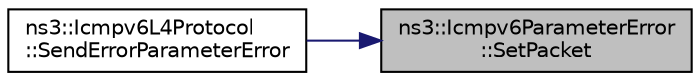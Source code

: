 digraph "ns3::Icmpv6ParameterError::SetPacket"
{
 // LATEX_PDF_SIZE
  edge [fontname="Helvetica",fontsize="10",labelfontname="Helvetica",labelfontsize="10"];
  node [fontname="Helvetica",fontsize="10",shape=record];
  rankdir="RL";
  Node1 [label="ns3::Icmpv6ParameterError\l::SetPacket",height=0.2,width=0.4,color="black", fillcolor="grey75", style="filled", fontcolor="black",tooltip="Set the incorrect packet."];
  Node1 -> Node2 [dir="back",color="midnightblue",fontsize="10",style="solid",fontname="Helvetica"];
  Node2 [label="ns3::Icmpv6L4Protocol\l::SendErrorParameterError",height=0.2,width=0.4,color="black", fillcolor="white", style="filled",URL="$classns3_1_1_icmpv6_l4_protocol.html#a5ab4894cdec7b35c4c43f0ee82d61aa6",tooltip="Send an error Parameter Error."];
}
